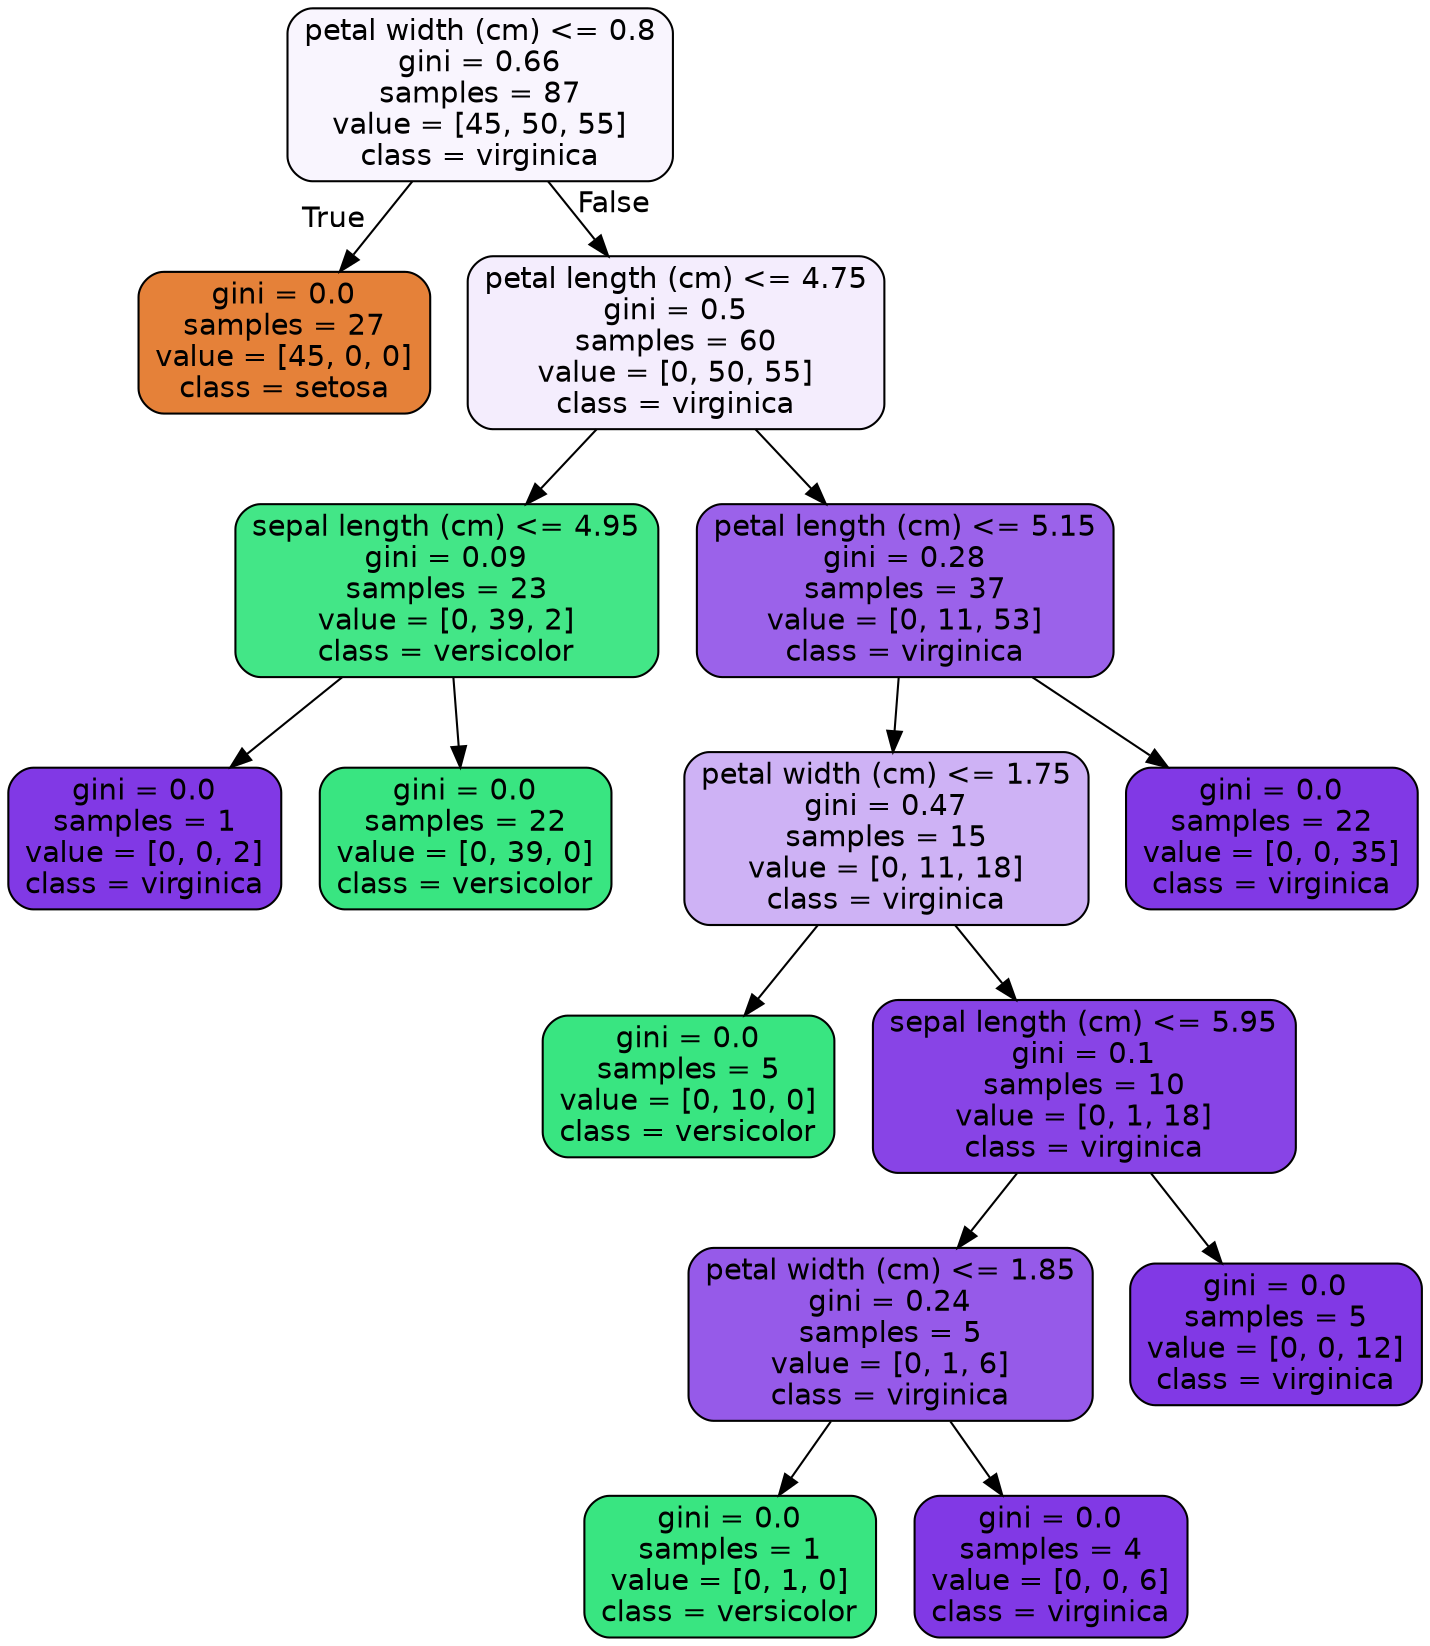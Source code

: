digraph Tree {
node [shape=box, style="filled, rounded", color="black", fontname="helvetica"] ;
edge [fontname="helvetica"] ;
0 [label="petal width (cm) <= 0.8\ngini = 0.66\nsamples = 87\nvalue = [45, 50, 55]\nclass = virginica", fillcolor="#f9f5fe"] ;
1 [label="gini = 0.0\nsamples = 27\nvalue = [45, 0, 0]\nclass = setosa", fillcolor="#e58139"] ;
0 -> 1 [labeldistance=2.5, labelangle=45, headlabel="True"] ;
2 [label="petal length (cm) <= 4.75\ngini = 0.5\nsamples = 60\nvalue = [0, 50, 55]\nclass = virginica", fillcolor="#f4edfd"] ;
0 -> 2 [labeldistance=2.5, labelangle=-45, headlabel="False"] ;
3 [label="sepal length (cm) <= 4.95\ngini = 0.09\nsamples = 23\nvalue = [0, 39, 2]\nclass = versicolor", fillcolor="#43e687"] ;
2 -> 3 ;
4 [label="gini = 0.0\nsamples = 1\nvalue = [0, 0, 2]\nclass = virginica", fillcolor="#8139e5"] ;
3 -> 4 ;
5 [label="gini = 0.0\nsamples = 22\nvalue = [0, 39, 0]\nclass = versicolor", fillcolor="#39e581"] ;
3 -> 5 ;
6 [label="petal length (cm) <= 5.15\ngini = 0.28\nsamples = 37\nvalue = [0, 11, 53]\nclass = virginica", fillcolor="#9b62ea"] ;
2 -> 6 ;
7 [label="petal width (cm) <= 1.75\ngini = 0.47\nsamples = 15\nvalue = [0, 11, 18]\nclass = virginica", fillcolor="#ceb2f5"] ;
6 -> 7 ;
8 [label="gini = 0.0\nsamples = 5\nvalue = [0, 10, 0]\nclass = versicolor", fillcolor="#39e581"] ;
7 -> 8 ;
9 [label="sepal length (cm) <= 5.95\ngini = 0.1\nsamples = 10\nvalue = [0, 1, 18]\nclass = virginica", fillcolor="#8844e6"] ;
7 -> 9 ;
10 [label="petal width (cm) <= 1.85\ngini = 0.24\nsamples = 5\nvalue = [0, 1, 6]\nclass = virginica", fillcolor="#965ae9"] ;
9 -> 10 ;
11 [label="gini = 0.0\nsamples = 1\nvalue = [0, 1, 0]\nclass = versicolor", fillcolor="#39e581"] ;
10 -> 11 ;
12 [label="gini = 0.0\nsamples = 4\nvalue = [0, 0, 6]\nclass = virginica", fillcolor="#8139e5"] ;
10 -> 12 ;
13 [label="gini = 0.0\nsamples = 5\nvalue = [0, 0, 12]\nclass = virginica", fillcolor="#8139e5"] ;
9 -> 13 ;
14 [label="gini = 0.0\nsamples = 22\nvalue = [0, 0, 35]\nclass = virginica", fillcolor="#8139e5"] ;
6 -> 14 ;
}